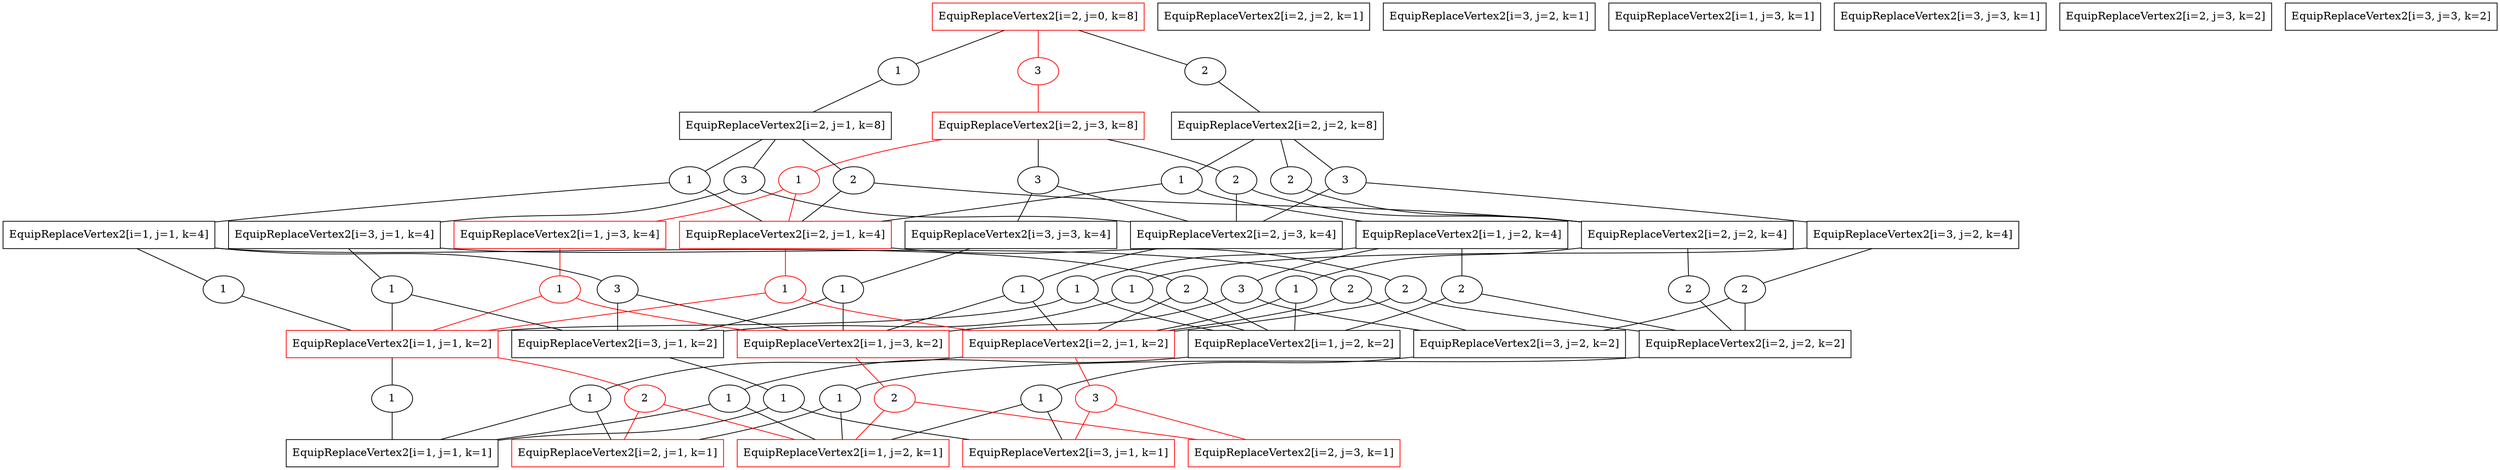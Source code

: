 strict digraph G {
  1 [ shape="box" color="red" label="EquipReplaceVertex2[i=1, j=2, k=1]" ];
  2 [ shape="box" label="EquipReplaceVertex2[i=2, j=2, k=1]" ];
  3 [ shape="box" label="EquipReplaceVertex2[i=1, j=2, k=2]" ];
  4 [ shape="box" label="EquipReplaceVertex2[i=3, j=2, k=1]" ];
  5 [ shape="box" label="EquipReplaceVertex2[i=2, j=2, k=2]" ];
  6 [ shape="box" label="EquipReplaceVertex2[i=3, j=2, k=2]" ];
  7 [ shape="box" label="EquipReplaceVertex2[i=1, j=2, k=4]" ];
  8 [ shape="box" label="EquipReplaceVertex2[i=2, j=2, k=4]" ];
  9 [ shape="box" label="EquipReplaceVertex2[i=3, j=2, k=4]" ];
  10 [ shape="box" label="EquipReplaceVertex2[i=2, j=2, k=8]" ];
  11 [ shape="box" color="red" label="EquipReplaceVertex2[i=2, j=0, k=8]" ];
  12 [ shape="box" label="EquipReplaceVertex2[i=1, j=3, k=1]" ];
  13 [ shape="box" color="red" label="EquipReplaceVertex2[i=2, j=3, k=1]" ];
  14 [ shape="box" color="red" label="EquipReplaceVertex2[i=1, j=3, k=2]" ];
  15 [ shape="box" label="EquipReplaceVertex2[i=1, j=1, k=1]" ];
  16 [ shape="box" label="EquipReplaceVertex2[i=3, j=3, k=1]" ];
  17 [ shape="box" label="EquipReplaceVertex2[i=2, j=3, k=2]" ];
  18 [ shape="box" color="red" label="EquipReplaceVertex2[i=2, j=1, k=1]" ];
  19 [ shape="box" color="red" label="EquipReplaceVertex2[i=1, j=1, k=2]" ];
  20 [ shape="box" label="EquipReplaceVertex2[i=3, j=3, k=2]" ];
  21 [ shape="box" color="red" label="EquipReplaceVertex2[i=1, j=3, k=4]" ];
  22 [ shape="box" color="red" label="EquipReplaceVertex2[i=3, j=1, k=1]" ];
  23 [ shape="box" color="red" label="EquipReplaceVertex2[i=2, j=1, k=2]" ];
  24 [ shape="box" label="EquipReplaceVertex2[i=2, j=3, k=4]" ];
  25 [ shape="box" label="EquipReplaceVertex2[i=3, j=1, k=2]" ];
  26 [ shape="box" label="EquipReplaceVertex2[i=1, j=1, k=4]" ];
  27 [ shape="box" label="EquipReplaceVertex2[i=3, j=3, k=4]" ];
  28 [ shape="box" color="red" label="EquipReplaceVertex2[i=2, j=1, k=4]" ];
  29 [ shape="box" label="EquipReplaceVertex2[i=3, j=1, k=4]" ];
  30 [ shape="box" color="red" label="EquipReplaceVertex2[i=2, j=3, k=8]" ];
  31 [ shape="box" label="EquipReplaceVertex2[i=2, j=1, k=8]" ];
  32 [ shape="ellipse" label="1" ];
  33 [ shape="ellipse" label="1" ];
  34 [ shape="ellipse" label="1" ];
  35 [ shape="ellipse" label="2" ];
  36 [ shape="ellipse" label="1" ];
  37 [ shape="ellipse" label="3" ];
  38 [ shape="ellipse" label="1" ];
  39 [ shape="ellipse" label="2" ];
  40 [ shape="ellipse" label="2" ];
  41 [ shape="ellipse" label="1" ];
  42 [ shape="ellipse" label="2" ];
  43 [ shape="ellipse" label="3" ];
  44 [ shape="ellipse" label="1" ];
  45 [ shape="ellipse" color="red" label="3" ];
  46 [ shape="ellipse" label="2" ];
  47 [ shape="ellipse" label="1" ];
  48 [ shape="ellipse" color="red" label="2" ];
  49 [ shape="ellipse" label="1" ];
  50 [ shape="ellipse" color="red" label="2" ];
  51 [ shape="ellipse" color="red" label="1" ];
  52 [ shape="ellipse" color="red" label="3" ];
  53 [ shape="ellipse" label="1" ];
  54 [ shape="ellipse" label="1" ];
  55 [ shape="ellipse" label="1" ];
  56 [ shape="ellipse" label="2" ];
  57 [ shape="ellipse" label="3" ];
  58 [ shape="ellipse" label="1" ];
  59 [ shape="ellipse" label="1" ];
  60 [ shape="ellipse" label="2" ];
  61 [ shape="ellipse" color="red" label="1" ];
  62 [ shape="ellipse" label="2" ];
  63 [ shape="ellipse" label="1" ];
  64 [ shape="ellipse" label="3" ];
  65 [ shape="ellipse" color="red" label="1" ];
  66 [ shape="ellipse" label="2" ];
  67 [ shape="ellipse" label="3" ];
  68 [ shape="ellipse" label="1" ];
  69 [ shape="ellipse" label="2" ];
  3 -> 32 [ arrowhead="none" ];
  32 -> 15 [ arrowhead="none" ];
  32 -> 1 [ arrowhead="none" ];
  5 -> 33 [ arrowhead="none" ];
  33 -> 18 [ arrowhead="none" ];
  33 -> 1 [ arrowhead="none" ];
  6 -> 34 [ arrowhead="none" ];
  34 -> 22 [ arrowhead="none" ];
  34 -> 1 [ arrowhead="none" ];
  7 -> 35 [ arrowhead="none" ];
  35 -> 3 [ arrowhead="none" ];
  35 -> 5 [ arrowhead="none" ];
  7 -> 36 [ arrowhead="none" ];
  36 -> 19 [ arrowhead="none" ];
  36 -> 3 [ arrowhead="none" ];
  7 -> 37 [ arrowhead="none" ];
  37 -> 14 [ arrowhead="none" ];
  37 -> 6 [ arrowhead="none" ];
  8 -> 38 [ arrowhead="none" ];
  38 -> 23 [ arrowhead="none" ];
  38 -> 3 [ arrowhead="none" ];
  8 -> 39 [ arrowhead="none" ];
  39 -> 5 [ arrowhead="none" ];
  9 -> 40 [ arrowhead="none" ];
  40 -> 6 [ arrowhead="none" ];
  40 -> 5 [ arrowhead="none" ];
  9 -> 41 [ arrowhead="none" ];
  41 -> 25 [ arrowhead="none" ];
  41 -> 3 [ arrowhead="none" ];
  10 -> 42 [ arrowhead="none" ];
  42 -> 8 [ arrowhead="none" ];
  10 -> 43 [ arrowhead="none" ];
  43 -> 24 [ arrowhead="none" ];
  43 -> 9 [ arrowhead="none" ];
  10 -> 44 [ arrowhead="none" ];
  44 -> 28 [ arrowhead="none" ];
  44 -> 7 [ arrowhead="none" ];
  11 -> 45 [ color="red" arrowhead="none" ];
  45 -> 30 [ color="red" arrowhead="none" ];
  11 -> 46 [ arrowhead="none" ];
  46 -> 10 [ arrowhead="none" ];
  11 -> 47 [ arrowhead="none" ];
  47 -> 31 [ arrowhead="none" ];
  14 -> 48 [ color="red" arrowhead="none" ];
  48 -> 1 [ color="red" arrowhead="none" ];
  48 -> 13 [ color="red" arrowhead="none" ];
  19 -> 49 [ arrowhead="none" ];
  49 -> 15 [ arrowhead="none" ];
  19 -> 50 [ color="red" arrowhead="none" ];
  50 -> 1 [ color="red" arrowhead="none" ];
  50 -> 18 [ color="red" arrowhead="none" ];
  21 -> 51 [ color="red" arrowhead="none" ];
  51 -> 19 [ color="red" arrowhead="none" ];
  51 -> 14 [ color="red" arrowhead="none" ];
  23 -> 52 [ color="red" arrowhead="none" ];
  52 -> 13 [ color="red" arrowhead="none" ];
  52 -> 22 [ color="red" arrowhead="none" ];
  23 -> 53 [ arrowhead="none" ];
  53 -> 18 [ arrowhead="none" ];
  53 -> 15 [ arrowhead="none" ];
  24 -> 54 [ arrowhead="none" ];
  54 -> 23 [ arrowhead="none" ];
  54 -> 14 [ arrowhead="none" ];
  25 -> 55 [ arrowhead="none" ];
  55 -> 22 [ arrowhead="none" ];
  55 -> 15 [ arrowhead="none" ];
  26 -> 56 [ arrowhead="none" ];
  56 -> 3 [ arrowhead="none" ];
  56 -> 23 [ arrowhead="none" ];
  26 -> 57 [ arrowhead="none" ];
  57 -> 14 [ arrowhead="none" ];
  57 -> 25 [ arrowhead="none" ];
  26 -> 58 [ arrowhead="none" ];
  58 -> 19 [ arrowhead="none" ];
  27 -> 59 [ arrowhead="none" ];
  59 -> 25 [ arrowhead="none" ];
  59 -> 14 [ arrowhead="none" ];
  28 -> 60 [ arrowhead="none" ];
  60 -> 5 [ arrowhead="none" ];
  60 -> 23 [ arrowhead="none" ];
  28 -> 61 [ color="red" arrowhead="none" ];
  61 -> 23 [ color="red" arrowhead="none" ];
  61 -> 19 [ color="red" arrowhead="none" ];
  29 -> 62 [ arrowhead="none" ];
  62 -> 6 [ arrowhead="none" ];
  62 -> 23 [ arrowhead="none" ];
  29 -> 63 [ arrowhead="none" ];
  63 -> 25 [ arrowhead="none" ];
  63 -> 19 [ arrowhead="none" ];
  30 -> 64 [ arrowhead="none" ];
  64 -> 24 [ arrowhead="none" ];
  64 -> 27 [ arrowhead="none" ];
  30 -> 65 [ color="red" arrowhead="none" ];
  65 -> 28 [ color="red" arrowhead="none" ];
  65 -> 21 [ color="red" arrowhead="none" ];
  30 -> 66 [ arrowhead="none" ];
  66 -> 8 [ arrowhead="none" ];
  66 -> 24 [ arrowhead="none" ];
  31 -> 67 [ arrowhead="none" ];
  67 -> 24 [ arrowhead="none" ];
  67 -> 29 [ arrowhead="none" ];
  31 -> 68 [ arrowhead="none" ];
  68 -> 28 [ arrowhead="none" ];
  68 -> 26 [ arrowhead="none" ];
  31 -> 69 [ arrowhead="none" ];
  69 -> 8 [ arrowhead="none" ];
  69 -> 28 [ arrowhead="none" ];
}
